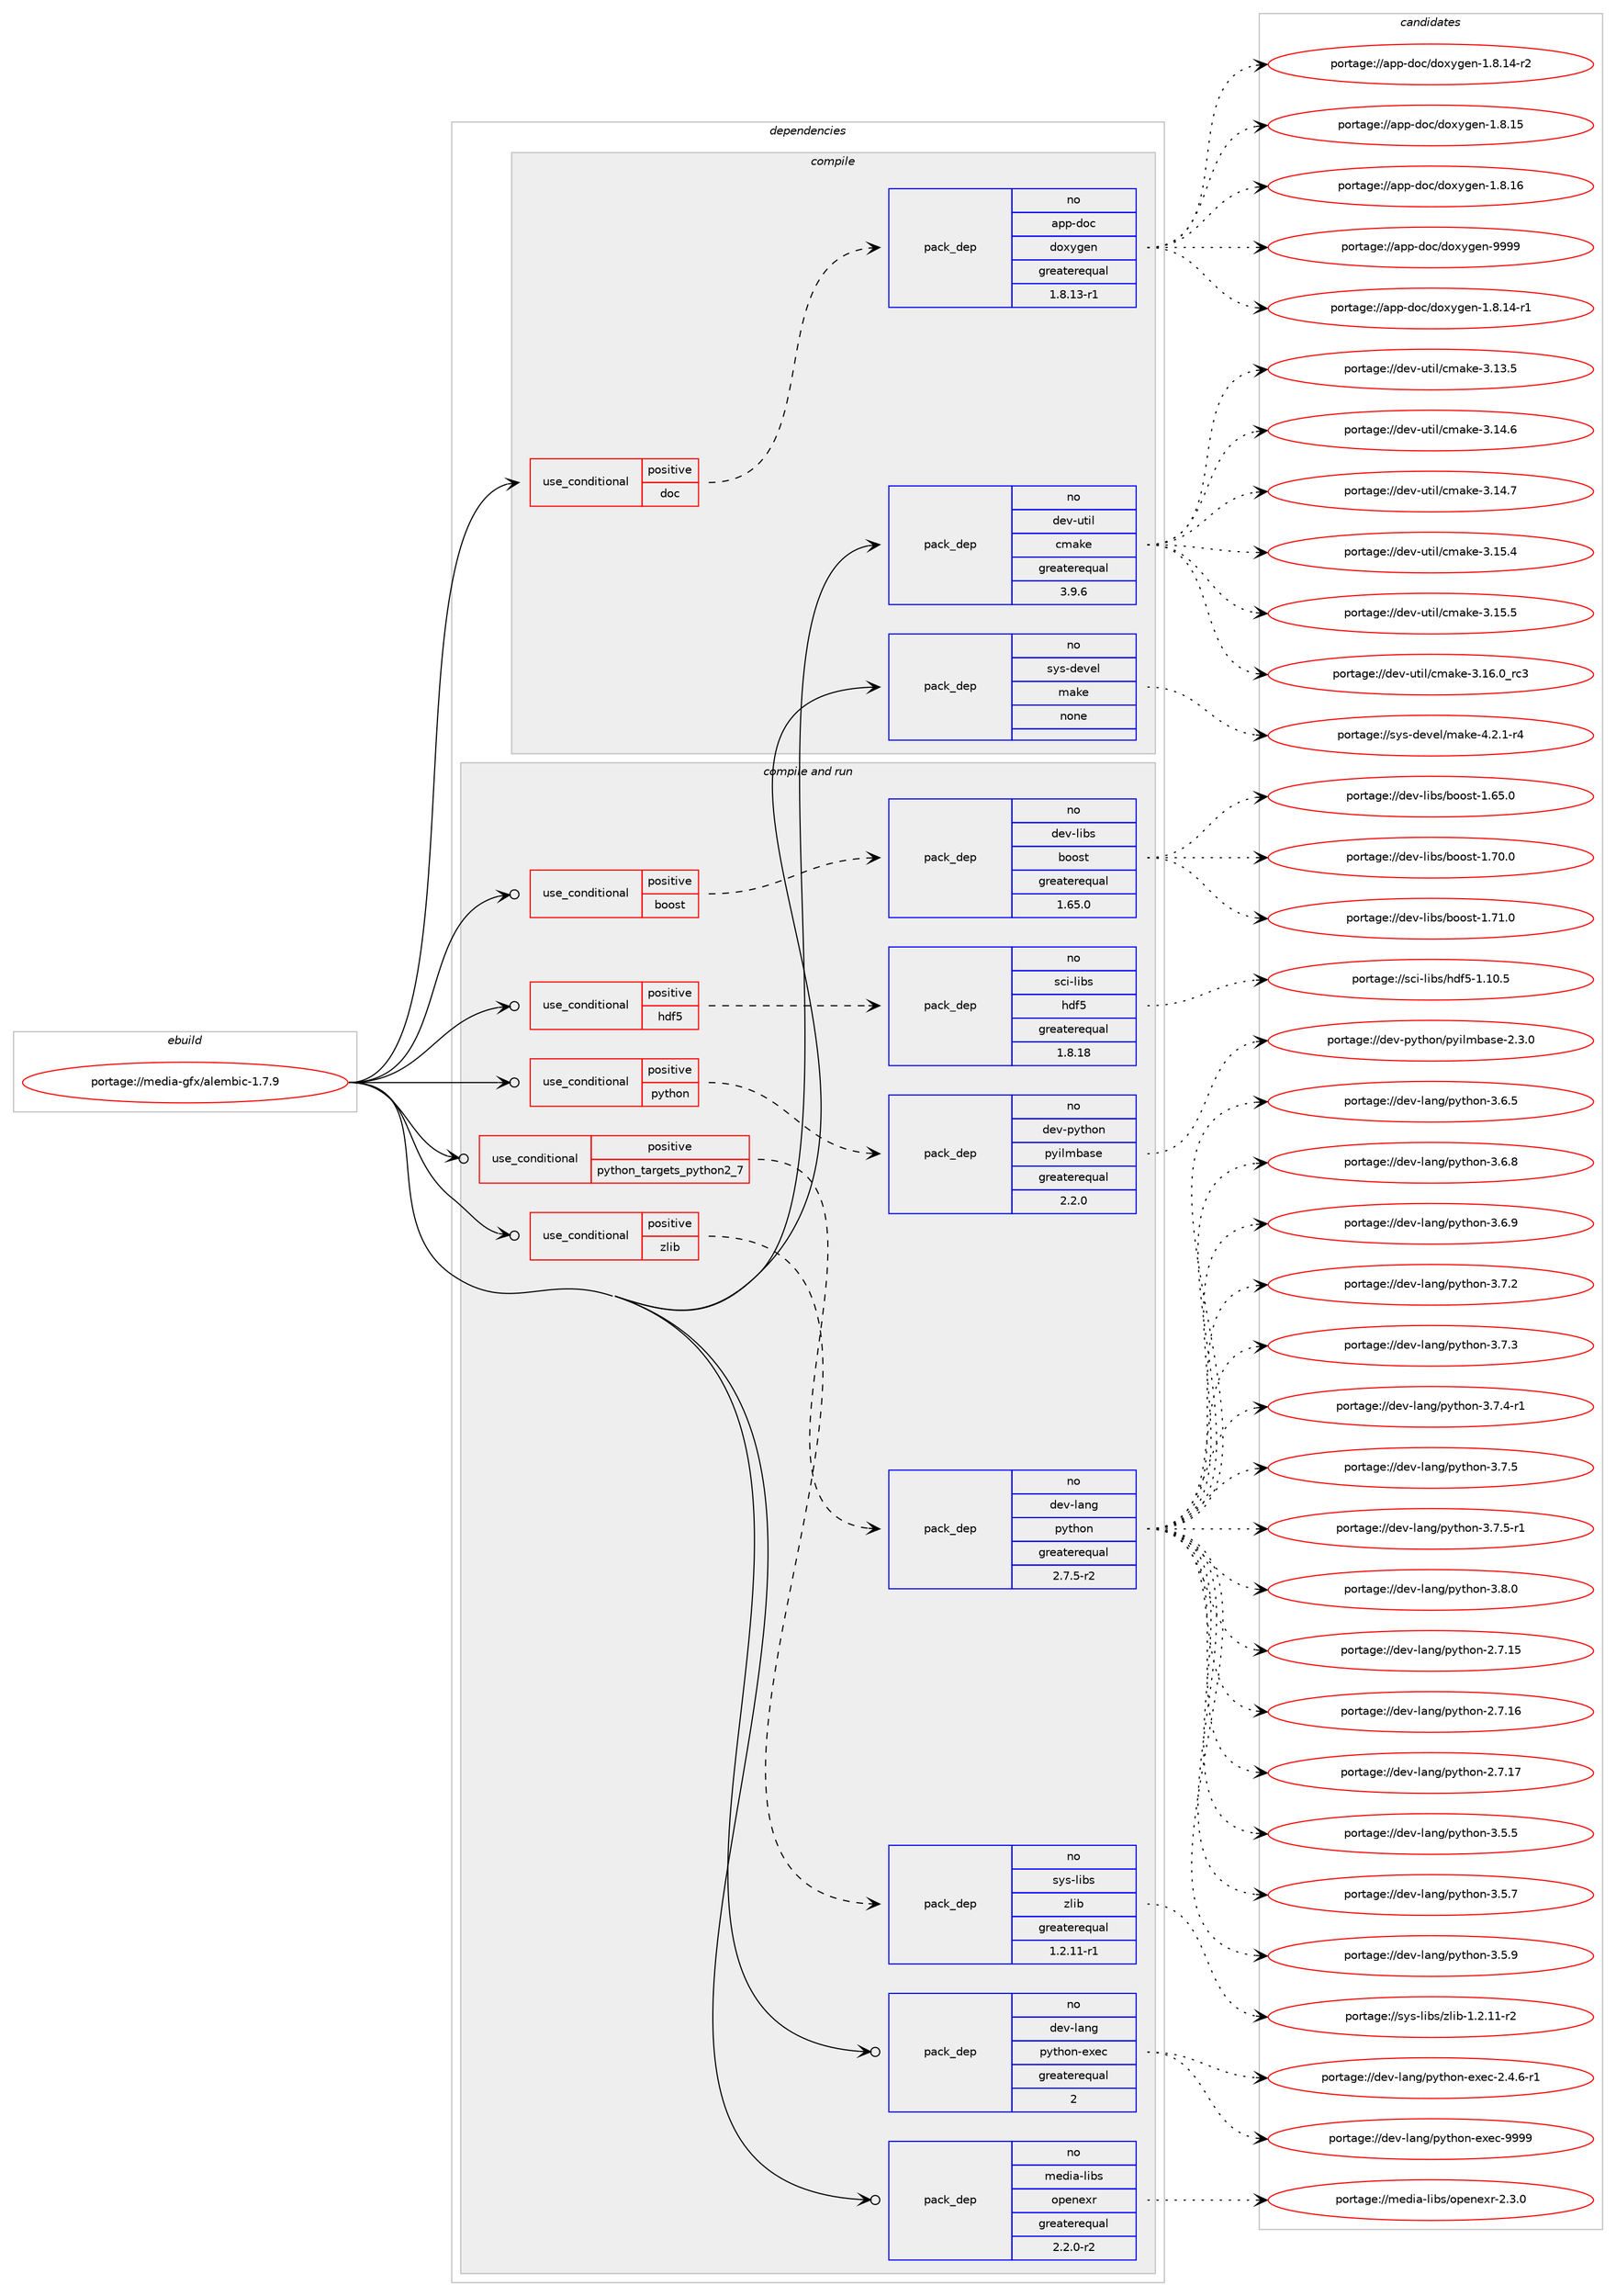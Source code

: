 digraph prolog {

# *************
# Graph options
# *************

newrank=true;
concentrate=true;
compound=true;
graph [rankdir=LR,fontname=Helvetica,fontsize=10,ranksep=1.5];#, ranksep=2.5, nodesep=0.2];
edge  [arrowhead=vee];
node  [fontname=Helvetica,fontsize=10];

# **********
# The ebuild
# **********

subgraph cluster_leftcol {
color=gray;
rank=same;
label=<<i>ebuild</i>>;
id [label="portage://media-gfx/alembic-1.7.9", color=red, width=4, href="../media-gfx/alembic-1.7.9.svg"];
}

# ****************
# The dependencies
# ****************

subgraph cluster_midcol {
color=gray;
label=<<i>dependencies</i>>;
subgraph cluster_compile {
fillcolor="#eeeeee";
style=filled;
label=<<i>compile</i>>;
subgraph cond77793 {
dependency310798 [label=<<TABLE BORDER="0" CELLBORDER="1" CELLSPACING="0" CELLPADDING="4"><TR><TD ROWSPAN="3" CELLPADDING="10">use_conditional</TD></TR><TR><TD>positive</TD></TR><TR><TD>doc</TD></TR></TABLE>>, shape=none, color=red];
subgraph pack227986 {
dependency310799 [label=<<TABLE BORDER="0" CELLBORDER="1" CELLSPACING="0" CELLPADDING="4" WIDTH="220"><TR><TD ROWSPAN="6" CELLPADDING="30">pack_dep</TD></TR><TR><TD WIDTH="110">no</TD></TR><TR><TD>app-doc</TD></TR><TR><TD>doxygen</TD></TR><TR><TD>greaterequal</TD></TR><TR><TD>1.8.13-r1</TD></TR></TABLE>>, shape=none, color=blue];
}
dependency310798:e -> dependency310799:w [weight=20,style="dashed",arrowhead="vee"];
}
id:e -> dependency310798:w [weight=20,style="solid",arrowhead="vee"];
subgraph pack227987 {
dependency310800 [label=<<TABLE BORDER="0" CELLBORDER="1" CELLSPACING="0" CELLPADDING="4" WIDTH="220"><TR><TD ROWSPAN="6" CELLPADDING="30">pack_dep</TD></TR><TR><TD WIDTH="110">no</TD></TR><TR><TD>dev-util</TD></TR><TR><TD>cmake</TD></TR><TR><TD>greaterequal</TD></TR><TR><TD>3.9.6</TD></TR></TABLE>>, shape=none, color=blue];
}
id:e -> dependency310800:w [weight=20,style="solid",arrowhead="vee"];
subgraph pack227988 {
dependency310801 [label=<<TABLE BORDER="0" CELLBORDER="1" CELLSPACING="0" CELLPADDING="4" WIDTH="220"><TR><TD ROWSPAN="6" CELLPADDING="30">pack_dep</TD></TR><TR><TD WIDTH="110">no</TD></TR><TR><TD>sys-devel</TD></TR><TR><TD>make</TD></TR><TR><TD>none</TD></TR><TR><TD></TD></TR></TABLE>>, shape=none, color=blue];
}
id:e -> dependency310801:w [weight=20,style="solid",arrowhead="vee"];
}
subgraph cluster_compileandrun {
fillcolor="#eeeeee";
style=filled;
label=<<i>compile and run</i>>;
subgraph cond77794 {
dependency310802 [label=<<TABLE BORDER="0" CELLBORDER="1" CELLSPACING="0" CELLPADDING="4"><TR><TD ROWSPAN="3" CELLPADDING="10">use_conditional</TD></TR><TR><TD>positive</TD></TR><TR><TD>boost</TD></TR></TABLE>>, shape=none, color=red];
subgraph pack227989 {
dependency310803 [label=<<TABLE BORDER="0" CELLBORDER="1" CELLSPACING="0" CELLPADDING="4" WIDTH="220"><TR><TD ROWSPAN="6" CELLPADDING="30">pack_dep</TD></TR><TR><TD WIDTH="110">no</TD></TR><TR><TD>dev-libs</TD></TR><TR><TD>boost</TD></TR><TR><TD>greaterequal</TD></TR><TR><TD>1.65.0</TD></TR></TABLE>>, shape=none, color=blue];
}
dependency310802:e -> dependency310803:w [weight=20,style="dashed",arrowhead="vee"];
}
id:e -> dependency310802:w [weight=20,style="solid",arrowhead="odotvee"];
subgraph cond77795 {
dependency310804 [label=<<TABLE BORDER="0" CELLBORDER="1" CELLSPACING="0" CELLPADDING="4"><TR><TD ROWSPAN="3" CELLPADDING="10">use_conditional</TD></TR><TR><TD>positive</TD></TR><TR><TD>hdf5</TD></TR></TABLE>>, shape=none, color=red];
subgraph pack227990 {
dependency310805 [label=<<TABLE BORDER="0" CELLBORDER="1" CELLSPACING="0" CELLPADDING="4" WIDTH="220"><TR><TD ROWSPAN="6" CELLPADDING="30">pack_dep</TD></TR><TR><TD WIDTH="110">no</TD></TR><TR><TD>sci-libs</TD></TR><TR><TD>hdf5</TD></TR><TR><TD>greaterequal</TD></TR><TR><TD>1.8.18</TD></TR></TABLE>>, shape=none, color=blue];
}
dependency310804:e -> dependency310805:w [weight=20,style="dashed",arrowhead="vee"];
}
id:e -> dependency310804:w [weight=20,style="solid",arrowhead="odotvee"];
subgraph cond77796 {
dependency310806 [label=<<TABLE BORDER="0" CELLBORDER="1" CELLSPACING="0" CELLPADDING="4"><TR><TD ROWSPAN="3" CELLPADDING="10">use_conditional</TD></TR><TR><TD>positive</TD></TR><TR><TD>python</TD></TR></TABLE>>, shape=none, color=red];
subgraph pack227991 {
dependency310807 [label=<<TABLE BORDER="0" CELLBORDER="1" CELLSPACING="0" CELLPADDING="4" WIDTH="220"><TR><TD ROWSPAN="6" CELLPADDING="30">pack_dep</TD></TR><TR><TD WIDTH="110">no</TD></TR><TR><TD>dev-python</TD></TR><TR><TD>pyilmbase</TD></TR><TR><TD>greaterequal</TD></TR><TR><TD>2.2.0</TD></TR></TABLE>>, shape=none, color=blue];
}
dependency310806:e -> dependency310807:w [weight=20,style="dashed",arrowhead="vee"];
}
id:e -> dependency310806:w [weight=20,style="solid",arrowhead="odotvee"];
subgraph cond77797 {
dependency310808 [label=<<TABLE BORDER="0" CELLBORDER="1" CELLSPACING="0" CELLPADDING="4"><TR><TD ROWSPAN="3" CELLPADDING="10">use_conditional</TD></TR><TR><TD>positive</TD></TR><TR><TD>python_targets_python2_7</TD></TR></TABLE>>, shape=none, color=red];
subgraph pack227992 {
dependency310809 [label=<<TABLE BORDER="0" CELLBORDER="1" CELLSPACING="0" CELLPADDING="4" WIDTH="220"><TR><TD ROWSPAN="6" CELLPADDING="30">pack_dep</TD></TR><TR><TD WIDTH="110">no</TD></TR><TR><TD>dev-lang</TD></TR><TR><TD>python</TD></TR><TR><TD>greaterequal</TD></TR><TR><TD>2.7.5-r2</TD></TR></TABLE>>, shape=none, color=blue];
}
dependency310808:e -> dependency310809:w [weight=20,style="dashed",arrowhead="vee"];
}
id:e -> dependency310808:w [weight=20,style="solid",arrowhead="odotvee"];
subgraph cond77798 {
dependency310810 [label=<<TABLE BORDER="0" CELLBORDER="1" CELLSPACING="0" CELLPADDING="4"><TR><TD ROWSPAN="3" CELLPADDING="10">use_conditional</TD></TR><TR><TD>positive</TD></TR><TR><TD>zlib</TD></TR></TABLE>>, shape=none, color=red];
subgraph pack227993 {
dependency310811 [label=<<TABLE BORDER="0" CELLBORDER="1" CELLSPACING="0" CELLPADDING="4" WIDTH="220"><TR><TD ROWSPAN="6" CELLPADDING="30">pack_dep</TD></TR><TR><TD WIDTH="110">no</TD></TR><TR><TD>sys-libs</TD></TR><TR><TD>zlib</TD></TR><TR><TD>greaterequal</TD></TR><TR><TD>1.2.11-r1</TD></TR></TABLE>>, shape=none, color=blue];
}
dependency310810:e -> dependency310811:w [weight=20,style="dashed",arrowhead="vee"];
}
id:e -> dependency310810:w [weight=20,style="solid",arrowhead="odotvee"];
subgraph pack227994 {
dependency310812 [label=<<TABLE BORDER="0" CELLBORDER="1" CELLSPACING="0" CELLPADDING="4" WIDTH="220"><TR><TD ROWSPAN="6" CELLPADDING="30">pack_dep</TD></TR><TR><TD WIDTH="110">no</TD></TR><TR><TD>dev-lang</TD></TR><TR><TD>python-exec</TD></TR><TR><TD>greaterequal</TD></TR><TR><TD>2</TD></TR></TABLE>>, shape=none, color=blue];
}
id:e -> dependency310812:w [weight=20,style="solid",arrowhead="odotvee"];
subgraph pack227995 {
dependency310813 [label=<<TABLE BORDER="0" CELLBORDER="1" CELLSPACING="0" CELLPADDING="4" WIDTH="220"><TR><TD ROWSPAN="6" CELLPADDING="30">pack_dep</TD></TR><TR><TD WIDTH="110">no</TD></TR><TR><TD>media-libs</TD></TR><TR><TD>openexr</TD></TR><TR><TD>greaterequal</TD></TR><TR><TD>2.2.0-r2</TD></TR></TABLE>>, shape=none, color=blue];
}
id:e -> dependency310813:w [weight=20,style="solid",arrowhead="odotvee"];
}
subgraph cluster_run {
fillcolor="#eeeeee";
style=filled;
label=<<i>run</i>>;
}
}

# **************
# The candidates
# **************

subgraph cluster_choices {
rank=same;
color=gray;
label=<<i>candidates</i>>;

subgraph choice227986 {
color=black;
nodesep=1;
choiceportage97112112451001119947100111120121103101110454946564649524511449 [label="portage://app-doc/doxygen-1.8.14-r1", color=red, width=4,href="../app-doc/doxygen-1.8.14-r1.svg"];
choiceportage97112112451001119947100111120121103101110454946564649524511450 [label="portage://app-doc/doxygen-1.8.14-r2", color=red, width=4,href="../app-doc/doxygen-1.8.14-r2.svg"];
choiceportage9711211245100111994710011112012110310111045494656464953 [label="portage://app-doc/doxygen-1.8.15", color=red, width=4,href="../app-doc/doxygen-1.8.15.svg"];
choiceportage9711211245100111994710011112012110310111045494656464954 [label="portage://app-doc/doxygen-1.8.16", color=red, width=4,href="../app-doc/doxygen-1.8.16.svg"];
choiceportage971121124510011199471001111201211031011104557575757 [label="portage://app-doc/doxygen-9999", color=red, width=4,href="../app-doc/doxygen-9999.svg"];
dependency310799:e -> choiceportage97112112451001119947100111120121103101110454946564649524511449:w [style=dotted,weight="100"];
dependency310799:e -> choiceportage97112112451001119947100111120121103101110454946564649524511450:w [style=dotted,weight="100"];
dependency310799:e -> choiceportage9711211245100111994710011112012110310111045494656464953:w [style=dotted,weight="100"];
dependency310799:e -> choiceportage9711211245100111994710011112012110310111045494656464954:w [style=dotted,weight="100"];
dependency310799:e -> choiceportage971121124510011199471001111201211031011104557575757:w [style=dotted,weight="100"];
}
subgraph choice227987 {
color=black;
nodesep=1;
choiceportage1001011184511711610510847991099710710145514649514653 [label="portage://dev-util/cmake-3.13.5", color=red, width=4,href="../dev-util/cmake-3.13.5.svg"];
choiceportage1001011184511711610510847991099710710145514649524654 [label="portage://dev-util/cmake-3.14.6", color=red, width=4,href="../dev-util/cmake-3.14.6.svg"];
choiceportage1001011184511711610510847991099710710145514649524655 [label="portage://dev-util/cmake-3.14.7", color=red, width=4,href="../dev-util/cmake-3.14.7.svg"];
choiceportage1001011184511711610510847991099710710145514649534652 [label="portage://dev-util/cmake-3.15.4", color=red, width=4,href="../dev-util/cmake-3.15.4.svg"];
choiceportage1001011184511711610510847991099710710145514649534653 [label="portage://dev-util/cmake-3.15.5", color=red, width=4,href="../dev-util/cmake-3.15.5.svg"];
choiceportage1001011184511711610510847991099710710145514649544648951149951 [label="portage://dev-util/cmake-3.16.0_rc3", color=red, width=4,href="../dev-util/cmake-3.16.0_rc3.svg"];
dependency310800:e -> choiceportage1001011184511711610510847991099710710145514649514653:w [style=dotted,weight="100"];
dependency310800:e -> choiceportage1001011184511711610510847991099710710145514649524654:w [style=dotted,weight="100"];
dependency310800:e -> choiceportage1001011184511711610510847991099710710145514649524655:w [style=dotted,weight="100"];
dependency310800:e -> choiceportage1001011184511711610510847991099710710145514649534652:w [style=dotted,weight="100"];
dependency310800:e -> choiceportage1001011184511711610510847991099710710145514649534653:w [style=dotted,weight="100"];
dependency310800:e -> choiceportage1001011184511711610510847991099710710145514649544648951149951:w [style=dotted,weight="100"];
}
subgraph choice227988 {
color=black;
nodesep=1;
choiceportage1151211154510010111810110847109971071014552465046494511452 [label="portage://sys-devel/make-4.2.1-r4", color=red, width=4,href="../sys-devel/make-4.2.1-r4.svg"];
dependency310801:e -> choiceportage1151211154510010111810110847109971071014552465046494511452:w [style=dotted,weight="100"];
}
subgraph choice227989 {
color=black;
nodesep=1;
choiceportage1001011184510810598115479811111111511645494654534648 [label="portage://dev-libs/boost-1.65.0", color=red, width=4,href="../dev-libs/boost-1.65.0.svg"];
choiceportage1001011184510810598115479811111111511645494655484648 [label="portage://dev-libs/boost-1.70.0", color=red, width=4,href="../dev-libs/boost-1.70.0.svg"];
choiceportage1001011184510810598115479811111111511645494655494648 [label="portage://dev-libs/boost-1.71.0", color=red, width=4,href="../dev-libs/boost-1.71.0.svg"];
dependency310803:e -> choiceportage1001011184510810598115479811111111511645494654534648:w [style=dotted,weight="100"];
dependency310803:e -> choiceportage1001011184510810598115479811111111511645494655484648:w [style=dotted,weight="100"];
dependency310803:e -> choiceportage1001011184510810598115479811111111511645494655494648:w [style=dotted,weight="100"];
}
subgraph choice227990 {
color=black;
nodesep=1;
choiceportage115991054510810598115471041001025345494649484653 [label="portage://sci-libs/hdf5-1.10.5", color=red, width=4,href="../sci-libs/hdf5-1.10.5.svg"];
dependency310805:e -> choiceportage115991054510810598115471041001025345494649484653:w [style=dotted,weight="100"];
}
subgraph choice227991 {
color=black;
nodesep=1;
choiceportage10010111845112121116104111110471121211051081099897115101455046514648 [label="portage://dev-python/pyilmbase-2.3.0", color=red, width=4,href="../dev-python/pyilmbase-2.3.0.svg"];
dependency310807:e -> choiceportage10010111845112121116104111110471121211051081099897115101455046514648:w [style=dotted,weight="100"];
}
subgraph choice227992 {
color=black;
nodesep=1;
choiceportage10010111845108971101034711212111610411111045504655464953 [label="portage://dev-lang/python-2.7.15", color=red, width=4,href="../dev-lang/python-2.7.15.svg"];
choiceportage10010111845108971101034711212111610411111045504655464954 [label="portage://dev-lang/python-2.7.16", color=red, width=4,href="../dev-lang/python-2.7.16.svg"];
choiceportage10010111845108971101034711212111610411111045504655464955 [label="portage://dev-lang/python-2.7.17", color=red, width=4,href="../dev-lang/python-2.7.17.svg"];
choiceportage100101118451089711010347112121116104111110455146534653 [label="portage://dev-lang/python-3.5.5", color=red, width=4,href="../dev-lang/python-3.5.5.svg"];
choiceportage100101118451089711010347112121116104111110455146534655 [label="portage://dev-lang/python-3.5.7", color=red, width=4,href="../dev-lang/python-3.5.7.svg"];
choiceportage100101118451089711010347112121116104111110455146534657 [label="portage://dev-lang/python-3.5.9", color=red, width=4,href="../dev-lang/python-3.5.9.svg"];
choiceportage100101118451089711010347112121116104111110455146544653 [label="portage://dev-lang/python-3.6.5", color=red, width=4,href="../dev-lang/python-3.6.5.svg"];
choiceportage100101118451089711010347112121116104111110455146544656 [label="portage://dev-lang/python-3.6.8", color=red, width=4,href="../dev-lang/python-3.6.8.svg"];
choiceportage100101118451089711010347112121116104111110455146544657 [label="portage://dev-lang/python-3.6.9", color=red, width=4,href="../dev-lang/python-3.6.9.svg"];
choiceportage100101118451089711010347112121116104111110455146554650 [label="portage://dev-lang/python-3.7.2", color=red, width=4,href="../dev-lang/python-3.7.2.svg"];
choiceportage100101118451089711010347112121116104111110455146554651 [label="portage://dev-lang/python-3.7.3", color=red, width=4,href="../dev-lang/python-3.7.3.svg"];
choiceportage1001011184510897110103471121211161041111104551465546524511449 [label="portage://dev-lang/python-3.7.4-r1", color=red, width=4,href="../dev-lang/python-3.7.4-r1.svg"];
choiceportage100101118451089711010347112121116104111110455146554653 [label="portage://dev-lang/python-3.7.5", color=red, width=4,href="../dev-lang/python-3.7.5.svg"];
choiceportage1001011184510897110103471121211161041111104551465546534511449 [label="portage://dev-lang/python-3.7.5-r1", color=red, width=4,href="../dev-lang/python-3.7.5-r1.svg"];
choiceportage100101118451089711010347112121116104111110455146564648 [label="portage://dev-lang/python-3.8.0", color=red, width=4,href="../dev-lang/python-3.8.0.svg"];
dependency310809:e -> choiceportage10010111845108971101034711212111610411111045504655464953:w [style=dotted,weight="100"];
dependency310809:e -> choiceportage10010111845108971101034711212111610411111045504655464954:w [style=dotted,weight="100"];
dependency310809:e -> choiceportage10010111845108971101034711212111610411111045504655464955:w [style=dotted,weight="100"];
dependency310809:e -> choiceportage100101118451089711010347112121116104111110455146534653:w [style=dotted,weight="100"];
dependency310809:e -> choiceportage100101118451089711010347112121116104111110455146534655:w [style=dotted,weight="100"];
dependency310809:e -> choiceportage100101118451089711010347112121116104111110455146534657:w [style=dotted,weight="100"];
dependency310809:e -> choiceportage100101118451089711010347112121116104111110455146544653:w [style=dotted,weight="100"];
dependency310809:e -> choiceportage100101118451089711010347112121116104111110455146544656:w [style=dotted,weight="100"];
dependency310809:e -> choiceportage100101118451089711010347112121116104111110455146544657:w [style=dotted,weight="100"];
dependency310809:e -> choiceportage100101118451089711010347112121116104111110455146554650:w [style=dotted,weight="100"];
dependency310809:e -> choiceportage100101118451089711010347112121116104111110455146554651:w [style=dotted,weight="100"];
dependency310809:e -> choiceportage1001011184510897110103471121211161041111104551465546524511449:w [style=dotted,weight="100"];
dependency310809:e -> choiceportage100101118451089711010347112121116104111110455146554653:w [style=dotted,weight="100"];
dependency310809:e -> choiceportage1001011184510897110103471121211161041111104551465546534511449:w [style=dotted,weight="100"];
dependency310809:e -> choiceportage100101118451089711010347112121116104111110455146564648:w [style=dotted,weight="100"];
}
subgraph choice227993 {
color=black;
nodesep=1;
choiceportage11512111545108105981154712210810598454946504649494511450 [label="portage://sys-libs/zlib-1.2.11-r2", color=red, width=4,href="../sys-libs/zlib-1.2.11-r2.svg"];
dependency310811:e -> choiceportage11512111545108105981154712210810598454946504649494511450:w [style=dotted,weight="100"];
}
subgraph choice227994 {
color=black;
nodesep=1;
choiceportage10010111845108971101034711212111610411111045101120101994550465246544511449 [label="portage://dev-lang/python-exec-2.4.6-r1", color=red, width=4,href="../dev-lang/python-exec-2.4.6-r1.svg"];
choiceportage10010111845108971101034711212111610411111045101120101994557575757 [label="portage://dev-lang/python-exec-9999", color=red, width=4,href="../dev-lang/python-exec-9999.svg"];
dependency310812:e -> choiceportage10010111845108971101034711212111610411111045101120101994550465246544511449:w [style=dotted,weight="100"];
dependency310812:e -> choiceportage10010111845108971101034711212111610411111045101120101994557575757:w [style=dotted,weight="100"];
}
subgraph choice227995 {
color=black;
nodesep=1;
choiceportage10910110010597451081059811547111112101110101120114455046514648 [label="portage://media-libs/openexr-2.3.0", color=red, width=4,href="../media-libs/openexr-2.3.0.svg"];
dependency310813:e -> choiceportage10910110010597451081059811547111112101110101120114455046514648:w [style=dotted,weight="100"];
}
}

}
